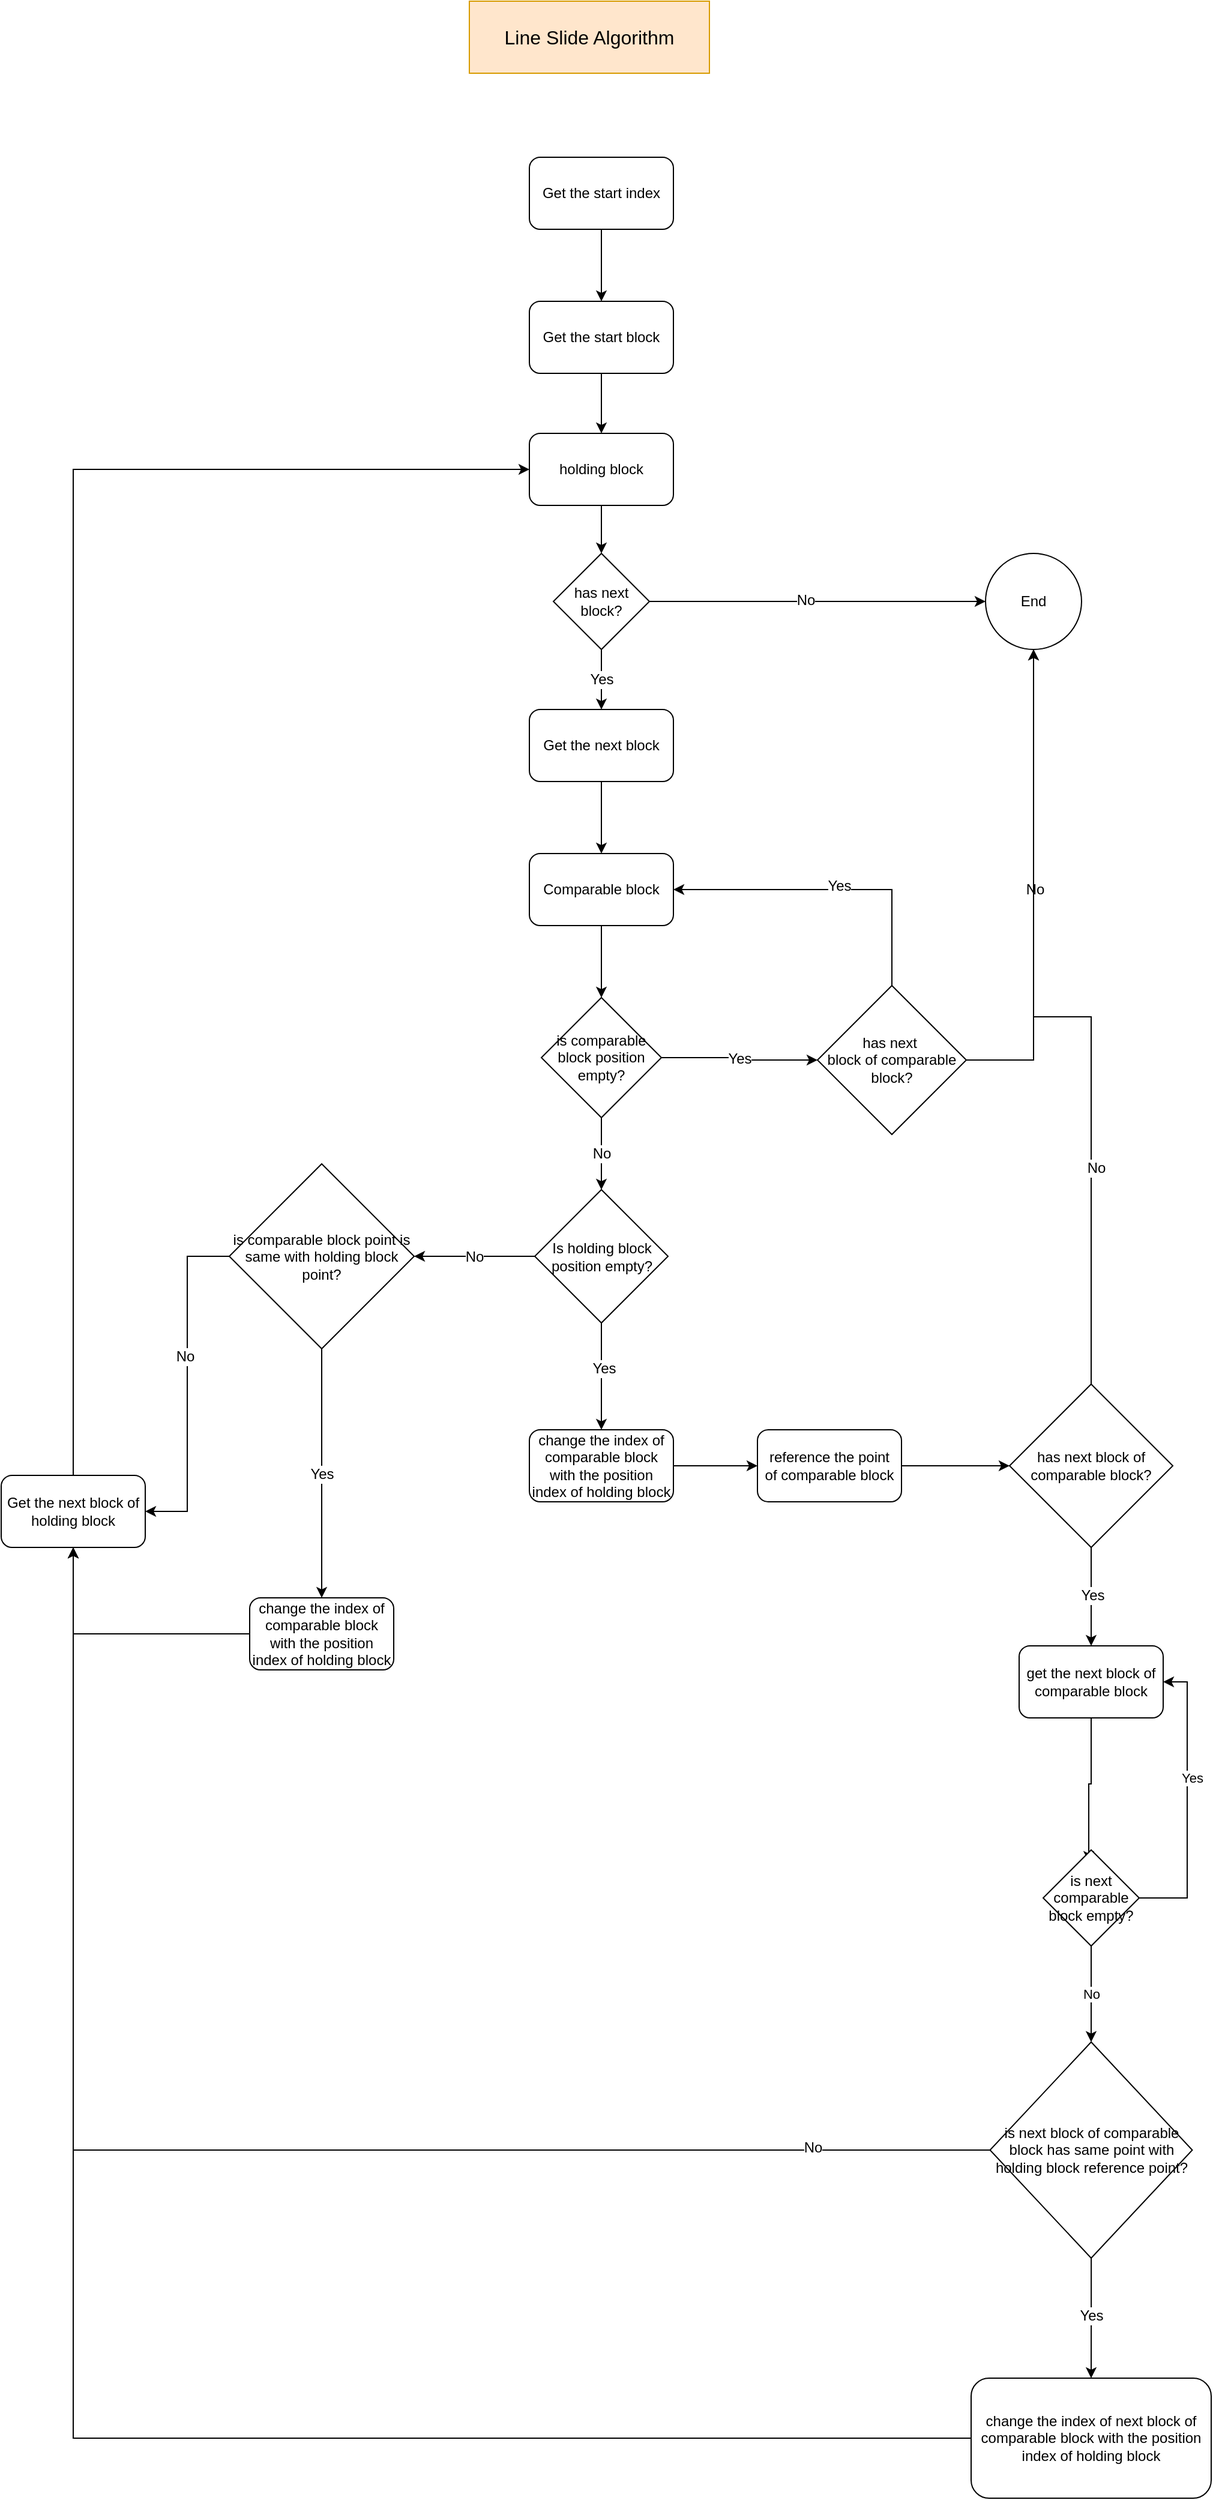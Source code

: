 <mxfile version="13.6.2" type="device" pages="3"><diagram id="ZzFVRh36wRYiBfcwhVt5" name="Line Slide"><mxGraphModel dx="1106" dy="860" grid="1" gridSize="10" guides="1" tooltips="1" connect="1" arrows="1" fold="1" page="1" pageScale="1" pageWidth="1654" pageHeight="2336" math="0" shadow="0"><root><mxCell id="0"/><mxCell id="1" parent="0"/><mxCell id="X-fwIUS6cwIM2r3pdUAb-48" style="edgeStyle=orthogonalEdgeStyle;rounded=0;orthogonalLoop=1;jettySize=auto;html=1;fontSize=12;" parent="1" source="X-fwIUS6cwIM2r3pdUAb-46" target="X-fwIUS6cwIM2r3pdUAb-47" edge="1"><mxGeometry relative="1" as="geometry"/></mxCell><mxCell id="X-fwIUS6cwIM2r3pdUAb-46" value="Get the start index" style="rounded=1;whiteSpace=wrap;html=1;fontSize=12;" parent="1" vertex="1"><mxGeometry x="640" y="220" width="120" height="60" as="geometry"/></mxCell><mxCell id="X-fwIUS6cwIM2r3pdUAb-50" style="edgeStyle=orthogonalEdgeStyle;rounded=0;orthogonalLoop=1;jettySize=auto;html=1;fontSize=12;" parent="1" source="X-fwIUS6cwIM2r3pdUAb-47" target="X-fwIUS6cwIM2r3pdUAb-49" edge="1"><mxGeometry relative="1" as="geometry"/></mxCell><mxCell id="X-fwIUS6cwIM2r3pdUAb-47" value="Get the start block" style="rounded=1;whiteSpace=wrap;html=1;fontSize=12;" parent="1" vertex="1"><mxGeometry x="640" y="340" width="120" height="60" as="geometry"/></mxCell><mxCell id="X-fwIUS6cwIM2r3pdUAb-52" style="edgeStyle=orthogonalEdgeStyle;rounded=0;orthogonalLoop=1;jettySize=auto;html=1;entryX=0.5;entryY=0;entryDx=0;entryDy=0;fontSize=12;" parent="1" source="X-fwIUS6cwIM2r3pdUAb-49" target="X-fwIUS6cwIM2r3pdUAb-51" edge="1"><mxGeometry relative="1" as="geometry"/></mxCell><mxCell id="X-fwIUS6cwIM2r3pdUAb-49" value="holding block" style="rounded=1;whiteSpace=wrap;html=1;fontSize=12;" parent="1" vertex="1"><mxGeometry x="640" y="450" width="120" height="60" as="geometry"/></mxCell><mxCell id="X-fwIUS6cwIM2r3pdUAb-54" style="edgeStyle=orthogonalEdgeStyle;rounded=0;orthogonalLoop=1;jettySize=auto;html=1;fontSize=12;" parent="1" source="X-fwIUS6cwIM2r3pdUAb-51" target="X-fwIUS6cwIM2r3pdUAb-53" edge="1"><mxGeometry relative="1" as="geometry"/></mxCell><mxCell id="X-fwIUS6cwIM2r3pdUAb-55" value="No" style="edgeLabel;html=1;align=center;verticalAlign=middle;resizable=0;points=[];fontSize=12;" parent="X-fwIUS6cwIM2r3pdUAb-54" vertex="1" connectable="0"><mxGeometry x="-0.075" y="1" relative="1" as="geometry"><mxPoint as="offset"/></mxGeometry></mxCell><mxCell id="X-fwIUS6cwIM2r3pdUAb-57" value="Yes" style="edgeStyle=orthogonalEdgeStyle;rounded=0;orthogonalLoop=1;jettySize=auto;html=1;fontSize=12;" parent="1" source="X-fwIUS6cwIM2r3pdUAb-51" target="X-fwIUS6cwIM2r3pdUAb-56" edge="1"><mxGeometry relative="1" as="geometry"/></mxCell><mxCell id="X-fwIUS6cwIM2r3pdUAb-51" value="has next&lt;br&gt;block?" style="rhombus;whiteSpace=wrap;html=1;fontSize=12;" parent="1" vertex="1"><mxGeometry x="660" y="550" width="80" height="80" as="geometry"/></mxCell><mxCell id="X-fwIUS6cwIM2r3pdUAb-53" value="End" style="ellipse;whiteSpace=wrap;html=1;aspect=fixed;fontSize=12;" parent="1" vertex="1"><mxGeometry x="1020" y="550" width="80" height="80" as="geometry"/></mxCell><mxCell id="X-fwIUS6cwIM2r3pdUAb-59" style="edgeStyle=orthogonalEdgeStyle;rounded=0;orthogonalLoop=1;jettySize=auto;html=1;fontSize=12;" parent="1" source="X-fwIUS6cwIM2r3pdUAb-56" target="X-fwIUS6cwIM2r3pdUAb-58" edge="1"><mxGeometry relative="1" as="geometry"/></mxCell><mxCell id="X-fwIUS6cwIM2r3pdUAb-56" value="Get the next block" style="rounded=1;whiteSpace=wrap;html=1;fontSize=12;" parent="1" vertex="1"><mxGeometry x="640" y="680" width="120" height="60" as="geometry"/></mxCell><mxCell id="X-fwIUS6cwIM2r3pdUAb-61" style="edgeStyle=orthogonalEdgeStyle;rounded=0;orthogonalLoop=1;jettySize=auto;html=1;entryX=0.5;entryY=0;entryDx=0;entryDy=0;fontSize=12;" parent="1" source="X-fwIUS6cwIM2r3pdUAb-58" target="X-fwIUS6cwIM2r3pdUAb-60" edge="1"><mxGeometry relative="1" as="geometry"/></mxCell><mxCell id="X-fwIUS6cwIM2r3pdUAb-58" value="Comparable block" style="rounded=1;whiteSpace=wrap;html=1;fontSize=12;" parent="1" vertex="1"><mxGeometry x="640" y="800" width="120" height="60" as="geometry"/></mxCell><mxCell id="X-fwIUS6cwIM2r3pdUAb-63" value="Yes" style="edgeStyle=orthogonalEdgeStyle;rounded=0;orthogonalLoop=1;jettySize=auto;html=1;entryX=0;entryY=0.5;entryDx=0;entryDy=0;fontSize=12;" parent="1" source="X-fwIUS6cwIM2r3pdUAb-60" target="X-fwIUS6cwIM2r3pdUAb-62" edge="1"><mxGeometry relative="1" as="geometry"/></mxCell><mxCell id="X-fwIUS6cwIM2r3pdUAb-69" value="No" style="edgeStyle=orthogonalEdgeStyle;rounded=0;orthogonalLoop=1;jettySize=auto;html=1;entryX=0.5;entryY=0;entryDx=0;entryDy=0;fontSize=12;" parent="1" source="X-fwIUS6cwIM2r3pdUAb-60" target="X-fwIUS6cwIM2r3pdUAb-68" edge="1"><mxGeometry relative="1" as="geometry"/></mxCell><mxCell id="X-fwIUS6cwIM2r3pdUAb-60" value="is comparable block position empty?" style="rhombus;whiteSpace=wrap;html=1;fontSize=12;" parent="1" vertex="1"><mxGeometry x="650" y="920" width="100" height="100" as="geometry"/></mxCell><mxCell id="X-fwIUS6cwIM2r3pdUAb-64" style="edgeStyle=orthogonalEdgeStyle;rounded=0;orthogonalLoop=1;jettySize=auto;html=1;entryX=0.5;entryY=1;entryDx=0;entryDy=0;fontSize=12;" parent="1" source="X-fwIUS6cwIM2r3pdUAb-62" target="X-fwIUS6cwIM2r3pdUAb-53" edge="1"><mxGeometry relative="1" as="geometry"/></mxCell><mxCell id="X-fwIUS6cwIM2r3pdUAb-65" value="No" style="edgeLabel;html=1;align=center;verticalAlign=middle;resizable=0;points=[];fontSize=12;" parent="X-fwIUS6cwIM2r3pdUAb-64" vertex="1" connectable="0"><mxGeometry x="-0.002" y="-1" relative="1" as="geometry"><mxPoint as="offset"/></mxGeometry></mxCell><mxCell id="X-fwIUS6cwIM2r3pdUAb-66" style="edgeStyle=orthogonalEdgeStyle;rounded=0;orthogonalLoop=1;jettySize=auto;html=1;entryX=1;entryY=0.5;entryDx=0;entryDy=0;fontSize=12;" parent="1" source="X-fwIUS6cwIM2r3pdUAb-62" target="X-fwIUS6cwIM2r3pdUAb-58" edge="1"><mxGeometry relative="1" as="geometry"><Array as="points"><mxPoint x="942" y="830"/></Array></mxGeometry></mxCell><mxCell id="X-fwIUS6cwIM2r3pdUAb-67" value="Yes" style="edgeLabel;html=1;align=center;verticalAlign=middle;resizable=0;points=[];fontSize=12;" parent="X-fwIUS6cwIM2r3pdUAb-66" vertex="1" connectable="0"><mxGeometry x="-0.389" y="44" relative="1" as="geometry"><mxPoint x="-44" y="-47" as="offset"/></mxGeometry></mxCell><mxCell id="X-fwIUS6cwIM2r3pdUAb-62" value="has next&amp;nbsp;&lt;br&gt;block of comparable block?" style="rhombus;whiteSpace=wrap;html=1;fontSize=12;" parent="1" vertex="1"><mxGeometry x="880" y="910" width="124" height="124" as="geometry"/></mxCell><mxCell id="X-fwIUS6cwIM2r3pdUAb-72" style="edgeStyle=orthogonalEdgeStyle;rounded=0;orthogonalLoop=1;jettySize=auto;html=1;fontSize=12;" parent="1" source="X-fwIUS6cwIM2r3pdUAb-68" target="X-fwIUS6cwIM2r3pdUAb-70" edge="1"><mxGeometry relative="1" as="geometry"/></mxCell><mxCell id="X-fwIUS6cwIM2r3pdUAb-73" value="Yes" style="edgeLabel;html=1;align=center;verticalAlign=middle;resizable=0;points=[];fontSize=12;" parent="X-fwIUS6cwIM2r3pdUAb-72" vertex="1" connectable="0"><mxGeometry x="-0.157" y="2" relative="1" as="geometry"><mxPoint as="offset"/></mxGeometry></mxCell><mxCell id="X-fwIUS6cwIM2r3pdUAb-95" value="No" style="edgeStyle=orthogonalEdgeStyle;rounded=0;orthogonalLoop=1;jettySize=auto;html=1;fontSize=12;" parent="1" source="X-fwIUS6cwIM2r3pdUAb-68" target="X-fwIUS6cwIM2r3pdUAb-94" edge="1"><mxGeometry relative="1" as="geometry"/></mxCell><mxCell id="X-fwIUS6cwIM2r3pdUAb-68" value="Is holding block position empty?" style="rhombus;whiteSpace=wrap;html=1;fontSize=12;" parent="1" vertex="1"><mxGeometry x="644.5" y="1080" width="111" height="111" as="geometry"/></mxCell><mxCell id="X-fwIUS6cwIM2r3pdUAb-75" style="edgeStyle=orthogonalEdgeStyle;rounded=0;orthogonalLoop=1;jettySize=auto;html=1;entryX=0;entryY=0.5;entryDx=0;entryDy=0;fontSize=12;" parent="1" source="X-fwIUS6cwIM2r3pdUAb-70" target="X-fwIUS6cwIM2r3pdUAb-74" edge="1"><mxGeometry relative="1" as="geometry"/></mxCell><mxCell id="X-fwIUS6cwIM2r3pdUAb-70" value="change the index of comparable block with the position index of holding block" style="rounded=1;whiteSpace=wrap;html=1;fontSize=12;" parent="1" vertex="1"><mxGeometry x="640" y="1280" width="120" height="60" as="geometry"/></mxCell><mxCell id="X-fwIUS6cwIM2r3pdUAb-77" style="edgeStyle=orthogonalEdgeStyle;rounded=0;orthogonalLoop=1;jettySize=auto;html=1;entryX=0;entryY=0.5;entryDx=0;entryDy=0;fontSize=12;" parent="1" source="X-fwIUS6cwIM2r3pdUAb-74" target="X-fwIUS6cwIM2r3pdUAb-76" edge="1"><mxGeometry relative="1" as="geometry"/></mxCell><mxCell id="X-fwIUS6cwIM2r3pdUAb-74" value="reference the point&lt;br&gt;of comparable block" style="rounded=1;whiteSpace=wrap;html=1;fontSize=12;" parent="1" vertex="1"><mxGeometry x="830" y="1280" width="120" height="60" as="geometry"/></mxCell><mxCell id="X-fwIUS6cwIM2r3pdUAb-78" style="edgeStyle=orthogonalEdgeStyle;rounded=0;orthogonalLoop=1;jettySize=auto;html=1;fontSize=12;" parent="1" source="X-fwIUS6cwIM2r3pdUAb-76" target="X-fwIUS6cwIM2r3pdUAb-53" edge="1"><mxGeometry relative="1" as="geometry"/></mxCell><mxCell id="X-fwIUS6cwIM2r3pdUAb-79" value="No" style="edgeLabel;html=1;align=center;verticalAlign=middle;resizable=0;points=[];fontSize=12;" parent="X-fwIUS6cwIM2r3pdUAb-78" vertex="1" connectable="0"><mxGeometry x="-0.453" y="-4" relative="1" as="geometry"><mxPoint as="offset"/></mxGeometry></mxCell><mxCell id="X-fwIUS6cwIM2r3pdUAb-83" style="edgeStyle=orthogonalEdgeStyle;rounded=0;orthogonalLoop=1;jettySize=auto;html=1;fontSize=12;" parent="1" source="X-fwIUS6cwIM2r3pdUAb-76" target="X-fwIUS6cwIM2r3pdUAb-82" edge="1"><mxGeometry relative="1" as="geometry"/></mxCell><mxCell id="X-fwIUS6cwIM2r3pdUAb-84" value="Yes" style="edgeLabel;html=1;align=center;verticalAlign=middle;resizable=0;points=[];fontSize=12;" parent="X-fwIUS6cwIM2r3pdUAb-83" vertex="1" connectable="0"><mxGeometry x="-0.033" y="1" relative="1" as="geometry"><mxPoint as="offset"/></mxGeometry></mxCell><mxCell id="X-fwIUS6cwIM2r3pdUAb-76" value="has next block of comparable block?" style="rhombus;whiteSpace=wrap;html=1;fontSize=12;" parent="1" vertex="1"><mxGeometry x="1040" y="1242" width="136" height="136" as="geometry"/></mxCell><mxCell id="ajoV0PLnhh71bu_O-BYg-2" style="edgeStyle=orthogonalEdgeStyle;rounded=0;orthogonalLoop=1;jettySize=auto;html=1;entryX=0.475;entryY=0.125;entryDx=0;entryDy=0;entryPerimeter=0;" parent="1" source="X-fwIUS6cwIM2r3pdUAb-82" target="ajoV0PLnhh71bu_O-BYg-1" edge="1"><mxGeometry relative="1" as="geometry"/></mxCell><mxCell id="X-fwIUS6cwIM2r3pdUAb-82" value="get the next block of comparable block" style="rounded=1;whiteSpace=wrap;html=1;fontSize=12;" parent="1" vertex="1"><mxGeometry x="1048" y="1460" width="120" height="60" as="geometry"/></mxCell><mxCell id="X-fwIUS6cwIM2r3pdUAb-88" style="edgeStyle=orthogonalEdgeStyle;rounded=0;orthogonalLoop=1;jettySize=auto;html=1;fontSize=12;" parent="1" source="X-fwIUS6cwIM2r3pdUAb-85" target="X-fwIUS6cwIM2r3pdUAb-87" edge="1"><mxGeometry relative="1" as="geometry"/></mxCell><mxCell id="X-fwIUS6cwIM2r3pdUAb-89" value="Yes" style="edgeLabel;html=1;align=center;verticalAlign=middle;resizable=0;points=[];fontSize=12;" parent="X-fwIUS6cwIM2r3pdUAb-88" vertex="1" connectable="0"><mxGeometry x="0.002" y="-2" relative="1" as="geometry"><mxPoint x="2" y="-2" as="offset"/></mxGeometry></mxCell><mxCell id="X-fwIUS6cwIM2r3pdUAb-93" style="edgeStyle=orthogonalEdgeStyle;rounded=0;orthogonalLoop=1;jettySize=auto;html=1;entryX=0.5;entryY=1;entryDx=0;entryDy=0;fontSize=12;" parent="1" source="X-fwIUS6cwIM2r3pdUAb-85" target="X-fwIUS6cwIM2r3pdUAb-90" edge="1"><mxGeometry relative="1" as="geometry"/></mxCell><mxCell id="X-fwIUS6cwIM2r3pdUAb-101" value="No" style="edgeLabel;html=1;align=center;verticalAlign=middle;resizable=0;points=[];fontSize=12;" parent="X-fwIUS6cwIM2r3pdUAb-93" vertex="1" connectable="0"><mxGeometry x="-0.766" y="-2" relative="1" as="geometry"><mxPoint as="offset"/></mxGeometry></mxCell><mxCell id="X-fwIUS6cwIM2r3pdUAb-85" value="is next block of comparable block has same point with holding block reference point?" style="rhombus;whiteSpace=wrap;html=1;fontSize=12;" parent="1" vertex="1"><mxGeometry x="1023.75" y="1790" width="168.5" height="180" as="geometry"/></mxCell><mxCell id="X-fwIUS6cwIM2r3pdUAb-92" style="edgeStyle=orthogonalEdgeStyle;rounded=0;orthogonalLoop=1;jettySize=auto;html=1;entryX=0.5;entryY=1;entryDx=0;entryDy=0;fontSize=12;" parent="1" source="X-fwIUS6cwIM2r3pdUAb-87" target="X-fwIUS6cwIM2r3pdUAb-90" edge="1"><mxGeometry relative="1" as="geometry"/></mxCell><mxCell id="X-fwIUS6cwIM2r3pdUAb-87" value="change the index of next block of comparable block with the position index of holding block" style="rounded=1;whiteSpace=wrap;html=1;fontSize=12;" parent="1" vertex="1"><mxGeometry x="1008" y="2070" width="200" height="100" as="geometry"/></mxCell><mxCell id="X-fwIUS6cwIM2r3pdUAb-91" style="edgeStyle=orthogonalEdgeStyle;rounded=0;orthogonalLoop=1;jettySize=auto;html=1;entryX=0;entryY=0.5;entryDx=0;entryDy=0;fontSize=12;" parent="1" source="X-fwIUS6cwIM2r3pdUAb-90" target="X-fwIUS6cwIM2r3pdUAb-49" edge="1"><mxGeometry relative="1" as="geometry"><Array as="points"><mxPoint x="260" y="480"/></Array></mxGeometry></mxCell><mxCell id="X-fwIUS6cwIM2r3pdUAb-90" value="Get the next block of holding block" style="rounded=1;whiteSpace=wrap;html=1;fontSize=12;" parent="1" vertex="1"><mxGeometry x="200" y="1318" width="120" height="60" as="geometry"/></mxCell><mxCell id="X-fwIUS6cwIM2r3pdUAb-96" style="edgeStyle=orthogonalEdgeStyle;rounded=0;orthogonalLoop=1;jettySize=auto;html=1;entryX=1;entryY=0.5;entryDx=0;entryDy=0;fontSize=12;" parent="1" source="X-fwIUS6cwIM2r3pdUAb-94" target="X-fwIUS6cwIM2r3pdUAb-90" edge="1"><mxGeometry relative="1" as="geometry"/></mxCell><mxCell id="X-fwIUS6cwIM2r3pdUAb-97" value="No" style="edgeLabel;html=1;align=center;verticalAlign=middle;resizable=0;points=[];fontSize=12;" parent="X-fwIUS6cwIM2r3pdUAb-96" vertex="1" connectable="0"><mxGeometry x="-0.165" y="-2" relative="1" as="geometry"><mxPoint as="offset"/></mxGeometry></mxCell><mxCell id="X-fwIUS6cwIM2r3pdUAb-99" value="Yes" style="edgeStyle=orthogonalEdgeStyle;rounded=0;orthogonalLoop=1;jettySize=auto;html=1;fontSize=12;" parent="1" source="X-fwIUS6cwIM2r3pdUAb-94" target="X-fwIUS6cwIM2r3pdUAb-98" edge="1"><mxGeometry relative="1" as="geometry"/></mxCell><mxCell id="X-fwIUS6cwIM2r3pdUAb-94" value="is comparable block point is same with holding block point?" style="rhombus;whiteSpace=wrap;html=1;fontSize=12;" parent="1" vertex="1"><mxGeometry x="390" y="1058.5" width="154" height="154" as="geometry"/></mxCell><mxCell id="X-fwIUS6cwIM2r3pdUAb-100" style="edgeStyle=orthogonalEdgeStyle;rounded=0;orthogonalLoop=1;jettySize=auto;html=1;entryX=0.5;entryY=1;entryDx=0;entryDy=0;fontSize=12;" parent="1" source="X-fwIUS6cwIM2r3pdUAb-98" target="X-fwIUS6cwIM2r3pdUAb-90" edge="1"><mxGeometry relative="1" as="geometry"/></mxCell><mxCell id="X-fwIUS6cwIM2r3pdUAb-98" value="change the index of comparable block with the position index of holding block" style="rounded=1;whiteSpace=wrap;html=1;fontSize=12;" parent="1" vertex="1"><mxGeometry x="407" y="1420" width="120" height="60" as="geometry"/></mxCell><mxCell id="X-fwIUS6cwIM2r3pdUAb-102" value="Line Slide Algorithm" style="text;html=1;strokeColor=#d79b00;fillColor=#ffe6cc;align=center;verticalAlign=middle;whiteSpace=wrap;rounded=0;fontSize=16;" parent="1" vertex="1"><mxGeometry x="590" y="90" width="200" height="60" as="geometry"/></mxCell><mxCell id="ajoV0PLnhh71bu_O-BYg-3" value="No" style="edgeStyle=orthogonalEdgeStyle;rounded=0;orthogonalLoop=1;jettySize=auto;html=1;entryX=0.5;entryY=0;entryDx=0;entryDy=0;" parent="1" source="ajoV0PLnhh71bu_O-BYg-1" target="X-fwIUS6cwIM2r3pdUAb-85" edge="1"><mxGeometry relative="1" as="geometry"/></mxCell><mxCell id="ajoV0PLnhh71bu_O-BYg-4" style="edgeStyle=orthogonalEdgeStyle;rounded=0;orthogonalLoop=1;jettySize=auto;html=1;entryX=1;entryY=0.5;entryDx=0;entryDy=0;" parent="1" source="ajoV0PLnhh71bu_O-BYg-1" target="X-fwIUS6cwIM2r3pdUAb-82" edge="1"><mxGeometry relative="1" as="geometry"><Array as="points"><mxPoint x="1188" y="1670"/><mxPoint x="1188" y="1490"/></Array></mxGeometry></mxCell><mxCell id="ajoV0PLnhh71bu_O-BYg-5" value="Yes" style="edgeLabel;html=1;align=center;verticalAlign=middle;resizable=0;points=[];" parent="ajoV0PLnhh71bu_O-BYg-4" vertex="1" connectable="0"><mxGeometry x="0.181" y="-4" relative="1" as="geometry"><mxPoint y="1" as="offset"/></mxGeometry></mxCell><mxCell id="ajoV0PLnhh71bu_O-BYg-1" value="is next comparable block empty?" style="rhombus;whiteSpace=wrap;html=1;" parent="1" vertex="1"><mxGeometry x="1068" y="1630" width="80" height="80" as="geometry"/></mxCell></root></mxGraphModel></diagram><diagram id="fwwt5vDEo8CUs3CdFZo0" name="Line Merge"><mxGraphModel dx="2765" dy="2150" grid="1" gridSize="10" guides="1" tooltips="1" connect="1" arrows="1" fold="1" page="1" pageScale="1" pageWidth="1654" pageHeight="2336" math="0" shadow="0"><root><mxCell id="HQqRAexQuJP1EkWd1IK6-0"/><mxCell id="HQqRAexQuJP1EkWd1IK6-1" parent="HQqRAexQuJP1EkWd1IK6-0"/><mxCell id="HQqRAexQuJP1EkWd1IK6-5" style="edgeStyle=orthogonalEdgeStyle;rounded=0;orthogonalLoop=1;jettySize=auto;html=1;entryX=0.5;entryY=0;entryDx=0;entryDy=0;" parent="HQqRAexQuJP1EkWd1IK6-1" source="HQqRAexQuJP1EkWd1IK6-2" target="HQqRAexQuJP1EkWd1IK6-4" edge="1"><mxGeometry relative="1" as="geometry"/></mxCell><mxCell id="HQqRAexQuJP1EkWd1IK6-2" value="get the block" style="rounded=1;whiteSpace=wrap;html=1;" parent="HQqRAexQuJP1EkWd1IK6-1" vertex="1"><mxGeometry x="790" y="370" width="120" height="60" as="geometry"/></mxCell><mxCell id="HQqRAexQuJP1EkWd1IK6-11" style="edgeStyle=orthogonalEdgeStyle;rounded=0;orthogonalLoop=1;jettySize=auto;html=1;entryX=0;entryY=0.5;entryDx=0;entryDy=0;" parent="HQqRAexQuJP1EkWd1IK6-1" source="HQqRAexQuJP1EkWd1IK6-4" target="HQqRAexQuJP1EkWd1IK6-6" edge="1"><mxGeometry relative="1" as="geometry"/></mxCell><mxCell id="HQqRAexQuJP1EkWd1IK6-22" value="Yes" style="edgeLabel;html=1;align=center;verticalAlign=middle;resizable=0;points=[];" parent="HQqRAexQuJP1EkWd1IK6-11" vertex="1" connectable="0"><mxGeometry x="-0.233" relative="1" as="geometry"><mxPoint as="offset"/></mxGeometry></mxCell><mxCell id="vweOjJTCeNm9kH2-v5rA-1" value="No" style="edgeStyle=orthogonalEdgeStyle;rounded=0;orthogonalLoop=1;jettySize=auto;html=1;" parent="HQqRAexQuJP1EkWd1IK6-1" source="HQqRAexQuJP1EkWd1IK6-4" target="vweOjJTCeNm9kH2-v5rA-0" edge="1"><mxGeometry relative="1" as="geometry"/></mxCell><mxCell id="HQqRAexQuJP1EkWd1IK6-4" value="is block&lt;br&gt;&amp;nbsp;empty" style="rhombus;whiteSpace=wrap;html=1;" parent="HQqRAexQuJP1EkWd1IK6-1" vertex="1"><mxGeometry x="810" y="510" width="80" height="80" as="geometry"/></mxCell><mxCell id="HQqRAexQuJP1EkWd1IK6-9" style="edgeStyle=orthogonalEdgeStyle;rounded=0;orthogonalLoop=1;jettySize=auto;html=1;" parent="HQqRAexQuJP1EkWd1IK6-1" source="HQqRAexQuJP1EkWd1IK6-6" target="HQqRAexQuJP1EkWd1IK6-8" edge="1"><mxGeometry relative="1" as="geometry"/></mxCell><mxCell id="HQqRAexQuJP1EkWd1IK6-10" value="No" style="edgeLabel;html=1;align=center;verticalAlign=middle;resizable=0;points=[];" parent="HQqRAexQuJP1EkWd1IK6-9" vertex="1" connectable="0"><mxGeometry x="-0.106" y="1" relative="1" as="geometry"><mxPoint as="offset"/></mxGeometry></mxCell><mxCell id="HQqRAexQuJP1EkWd1IK6-16" style="edgeStyle=orthogonalEdgeStyle;rounded=0;orthogonalLoop=1;jettySize=auto;html=1;entryX=0.5;entryY=1;entryDx=0;entryDy=0;" parent="HQqRAexQuJP1EkWd1IK6-1" source="HQqRAexQuJP1EkWd1IK6-6" target="HQqRAexQuJP1EkWd1IK6-15" edge="1"><mxGeometry relative="1" as="geometry"/></mxCell><mxCell id="HQqRAexQuJP1EkWd1IK6-17" value="Yes" style="edgeLabel;html=1;align=center;verticalAlign=middle;resizable=0;points=[];" parent="HQqRAexQuJP1EkWd1IK6-16" vertex="1" connectable="0"><mxGeometry x="-0.087" y="-1" relative="1" as="geometry"><mxPoint as="offset"/></mxGeometry></mxCell><mxCell id="HQqRAexQuJP1EkWd1IK6-6" value="has next&amp;nbsp;&lt;br&gt;block" style="rhombus;whiteSpace=wrap;html=1;" parent="HQqRAexQuJP1EkWd1IK6-1" vertex="1"><mxGeometry x="1030" y="510" width="80" height="80" as="geometry"/></mxCell><mxCell id="HQqRAexQuJP1EkWd1IK6-8" value="end" style="ellipse;whiteSpace=wrap;html=1;aspect=fixed;" parent="HQqRAexQuJP1EkWd1IK6-1" vertex="1"><mxGeometry x="1140" y="650" width="80" height="80" as="geometry"/></mxCell><mxCell id="HQqRAexQuJP1EkWd1IK6-18" style="edgeStyle=orthogonalEdgeStyle;rounded=0;orthogonalLoop=1;jettySize=auto;html=1;entryX=1;entryY=0.5;entryDx=0;entryDy=0;" parent="HQqRAexQuJP1EkWd1IK6-1" source="HQqRAexQuJP1EkWd1IK6-15" target="HQqRAexQuJP1EkWd1IK6-2" edge="1"><mxGeometry relative="1" as="geometry"/></mxCell><mxCell id="HQqRAexQuJP1EkWd1IK6-15" value="Get The next block" style="rounded=1;whiteSpace=wrap;html=1;" parent="HQqRAexQuJP1EkWd1IK6-1" vertex="1"><mxGeometry x="1010" y="370" width="120" height="60" as="geometry"/></mxCell><mxCell id="HQqRAexQuJP1EkWd1IK6-21" style="edgeStyle=orthogonalEdgeStyle;rounded=0;orthogonalLoop=1;jettySize=auto;html=1;entryX=0.5;entryY=0;entryDx=0;entryDy=0;" parent="HQqRAexQuJP1EkWd1IK6-1" source="HQqRAexQuJP1EkWd1IK6-20" target="HQqRAexQuJP1EkWd1IK6-2" edge="1"><mxGeometry relative="1" as="geometry"/></mxCell><mxCell id="HQqRAexQuJP1EkWd1IK6-20" value="Get the first block" style="ellipse;whiteSpace=wrap;html=1;" parent="HQqRAexQuJP1EkWd1IK6-1" vertex="1"><mxGeometry x="790" y="230" width="120" height="80" as="geometry"/></mxCell><mxCell id="vweOjJTCeNm9kH2-v5rA-2" style="edgeStyle=orthogonalEdgeStyle;rounded=0;orthogonalLoop=1;jettySize=auto;html=1;entryX=0.5;entryY=1;entryDx=0;entryDy=0;" parent="HQqRAexQuJP1EkWd1IK6-1" source="vweOjJTCeNm9kH2-v5rA-0" target="HQqRAexQuJP1EkWd1IK6-6" edge="1"><mxGeometry relative="1" as="geometry"/></mxCell><mxCell id="vweOjJTCeNm9kH2-v5rA-3" value="No" style="edgeLabel;html=1;align=center;verticalAlign=middle;resizable=0;points=[];" parent="vweOjJTCeNm9kH2-v5rA-2" vertex="1" connectable="0"><mxGeometry x="-0.436" y="-1" relative="1" as="geometry"><mxPoint as="offset"/></mxGeometry></mxCell><mxCell id="vweOjJTCeNm9kH2-v5rA-5" style="edgeStyle=orthogonalEdgeStyle;rounded=0;orthogonalLoop=1;jettySize=auto;html=1;entryX=0.5;entryY=0;entryDx=0;entryDy=0;" parent="HQqRAexQuJP1EkWd1IK6-1" source="vweOjJTCeNm9kH2-v5rA-0" target="vweOjJTCeNm9kH2-v5rA-4" edge="1"><mxGeometry relative="1" as="geometry"/></mxCell><mxCell id="vweOjJTCeNm9kH2-v5rA-19" value="yes" style="edgeLabel;html=1;align=center;verticalAlign=middle;resizable=0;points=[];" parent="vweOjJTCeNm9kH2-v5rA-5" vertex="1" connectable="0"><mxGeometry x="-0.317" y="3" relative="1" as="geometry"><mxPoint as="offset"/></mxGeometry></mxCell><mxCell id="vweOjJTCeNm9kH2-v5rA-0" value="is block&amp;nbsp;&lt;br&gt;detached?" style="rhombus;whiteSpace=wrap;html=1;" parent="HQqRAexQuJP1EkWd1IK6-1" vertex="1"><mxGeometry x="810" y="640" width="80" height="80" as="geometry"/></mxCell><mxCell id="vweOjJTCeNm9kH2-v5rA-7" style="edgeStyle=orthogonalEdgeStyle;rounded=0;orthogonalLoop=1;jettySize=auto;html=1;entryX=0.5;entryY=0;entryDx=0;entryDy=0;" parent="HQqRAexQuJP1EkWd1IK6-1" source="vweOjJTCeNm9kH2-v5rA-4" target="vweOjJTCeNm9kH2-v5rA-6" edge="1"><mxGeometry relative="1" as="geometry"/></mxCell><mxCell id="vweOjJTCeNm9kH2-v5rA-4" value="get actual position block of this current block" style="rounded=1;whiteSpace=wrap;html=1;" parent="HQqRAexQuJP1EkWd1IK6-1" vertex="1"><mxGeometry x="790" y="760" width="120" height="60" as="geometry"/></mxCell><mxCell id="vweOjJTCeNm9kH2-v5rA-9" style="edgeStyle=orthogonalEdgeStyle;rounded=0;orthogonalLoop=1;jettySize=auto;html=1;" parent="HQqRAexQuJP1EkWd1IK6-1" source="vweOjJTCeNm9kH2-v5rA-6" target="vweOjJTCeNm9kH2-v5rA-8" edge="1"><mxGeometry relative="1" as="geometry"/></mxCell><mxCell id="vweOjJTCeNm9kH2-v5rA-10" value="Yes" style="edgeLabel;html=1;align=center;verticalAlign=middle;resizable=0;points=[];" parent="vweOjJTCeNm9kH2-v5rA-9" vertex="1" connectable="0"><mxGeometry x="0.006" y="1" relative="1" as="geometry"><mxPoint as="offset"/></mxGeometry></mxCell><mxCell id="vweOjJTCeNm9kH2-v5rA-12" value="No" style="edgeStyle=orthogonalEdgeStyle;rounded=0;orthogonalLoop=1;jettySize=auto;html=1;" parent="HQqRAexQuJP1EkWd1IK6-1" source="vweOjJTCeNm9kH2-v5rA-6" target="vweOjJTCeNm9kH2-v5rA-11" edge="1"><mxGeometry relative="1" as="geometry"/></mxCell><mxCell id="vweOjJTCeNm9kH2-v5rA-6" value="is actual position block empty?" style="rhombus;whiteSpace=wrap;html=1;" parent="HQqRAexQuJP1EkWd1IK6-1" vertex="1"><mxGeometry x="810" y="870" width="80" height="80" as="geometry"/></mxCell><mxCell id="vweOjJTCeNm9kH2-v5rA-21" style="edgeStyle=orthogonalEdgeStyle;rounded=0;orthogonalLoop=1;jettySize=auto;html=1;entryX=0.5;entryY=1;entryDx=0;entryDy=0;" parent="HQqRAexQuJP1EkWd1IK6-1" source="vweOjJTCeNm9kH2-v5rA-8" target="HQqRAexQuJP1EkWd1IK6-6" edge="1"><mxGeometry relative="1" as="geometry"/></mxCell><mxCell id="vweOjJTCeNm9kH2-v5rA-8" value="Change actual position block with current block and make current block empty" style="rounded=1;whiteSpace=wrap;html=1;" parent="HQqRAexQuJP1EkWd1IK6-1" vertex="1"><mxGeometry x="480" y="1328" width="160" height="80" as="geometry"/></mxCell><mxCell id="vweOjJTCeNm9kH2-v5rA-13" style="edgeStyle=orthogonalEdgeStyle;rounded=0;orthogonalLoop=1;jettySize=auto;html=1;" parent="HQqRAexQuJP1EkWd1IK6-1" source="vweOjJTCeNm9kH2-v5rA-11" target="HQqRAexQuJP1EkWd1IK6-6" edge="1"><mxGeometry relative="1" as="geometry"/></mxCell><mxCell id="vweOjJTCeNm9kH2-v5rA-14" value="No" style="edgeLabel;html=1;align=center;verticalAlign=middle;resizable=0;points=[];" parent="vweOjJTCeNm9kH2-v5rA-13" vertex="1" connectable="0"><mxGeometry x="0.104" y="1" relative="1" as="geometry"><mxPoint as="offset"/></mxGeometry></mxCell><mxCell id="vweOjJTCeNm9kH2-v5rA-15" value="No" style="edgeLabel;html=1;align=center;verticalAlign=middle;resizable=0;points=[];" parent="vweOjJTCeNm9kH2-v5rA-13" vertex="1" connectable="0"><mxGeometry x="-0.793" y="-5" relative="1" as="geometry"><mxPoint as="offset"/></mxGeometry></mxCell><mxCell id="vweOjJTCeNm9kH2-v5rA-17" style="edgeStyle=orthogonalEdgeStyle;rounded=0;orthogonalLoop=1;jettySize=auto;html=1;" parent="HQqRAexQuJP1EkWd1IK6-1" source="vweOjJTCeNm9kH2-v5rA-11" target="vweOjJTCeNm9kH2-v5rA-16" edge="1"><mxGeometry relative="1" as="geometry"/></mxCell><mxCell id="vweOjJTCeNm9kH2-v5rA-20" value="yes" style="edgeLabel;html=1;align=center;verticalAlign=middle;resizable=0;points=[];" parent="vweOjJTCeNm9kH2-v5rA-17" vertex="1" connectable="0"><mxGeometry x="-0.283" relative="1" as="geometry"><mxPoint as="offset"/></mxGeometry></mxCell><mxCell id="vweOjJTCeNm9kH2-v5rA-11" value="is actual position block has same point ?" style="rhombus;whiteSpace=wrap;html=1;" parent="HQqRAexQuJP1EkWd1IK6-1" vertex="1"><mxGeometry x="795" y="1020" width="110" height="110" as="geometry"/></mxCell><mxCell id="vweOjJTCeNm9kH2-v5rA-18" style="edgeStyle=orthogonalEdgeStyle;rounded=0;orthogonalLoop=1;jettySize=auto;html=1;entryX=0.5;entryY=1;entryDx=0;entryDy=0;" parent="HQqRAexQuJP1EkWd1IK6-1" source="vweOjJTCeNm9kH2-v5rA-16" target="HQqRAexQuJP1EkWd1IK6-6" edge="1"><mxGeometry relative="1" as="geometry"/></mxCell><mxCell id="vweOjJTCeNm9kH2-v5rA-16" value="Merge with actual position block and make current block empty" style="rounded=1;whiteSpace=wrap;html=1;" parent="HQqRAexQuJP1EkWd1IK6-1" vertex="1"><mxGeometry x="790" y="1210" width="120" height="60" as="geometry"/></mxCell><mxCell id="lcOcdfp1po0gIGcOTQiw-0" value="Merge" style="text;html=1;strokeColor=none;fillColor=none;align=center;verticalAlign=middle;whiteSpace=wrap;rounded=0;fontSize=19;" parent="HQqRAexQuJP1EkWd1IK6-1" vertex="1"><mxGeometry x="830" y="150" width="40" height="20" as="geometry"/></mxCell></root></mxGraphModel></diagram><diagram id="7P5JmJP2nV50rXiPL_19" name="Line Merge"><mxGraphModel dx="1113" dy="800" grid="1" gridSize="10" guides="1" tooltips="1" connect="1" arrows="1" fold="1" page="1" pageScale="1" pageWidth="1654" pageHeight="2336" math="0" shadow="0"><root><mxCell id="FEBTtrXRJdNM0XSqyo3--0"/><mxCell id="FEBTtrXRJdNM0XSqyo3--1" parent="FEBTtrXRJdNM0XSqyo3--0"/><mxCell id="FEBTtrXRJdNM0XSqyo3--2" value="Merge Only" style="text;html=1;strokeColor=none;fillColor=none;align=center;verticalAlign=middle;whiteSpace=wrap;rounded=0;fontSize=19;" vertex="1" parent="FEBTtrXRJdNM0XSqyo3--1"><mxGeometry x="847" y="140" width="40" height="20" as="geometry"/></mxCell><mxCell id="FEBTtrXRJdNM0XSqyo3--3" style="edgeStyle=orthogonalEdgeStyle;rounded=0;orthogonalLoop=1;jettySize=auto;html=1;" edge="1" source="FEBTtrXRJdNM0XSqyo3--4" target="FEBTtrXRJdNM0XSqyo3--6" parent="FEBTtrXRJdNM0XSqyo3--1"><mxGeometry relative="1" as="geometry"/></mxCell><mxCell id="FEBTtrXRJdNM0XSqyo3--4" value="Get the first block" style="ellipse;whiteSpace=wrap;html=1;" vertex="1" parent="FEBTtrXRJdNM0XSqyo3--1"><mxGeometry x="807" y="220" width="120" height="80" as="geometry"/></mxCell><mxCell id="FEBTtrXRJdNM0XSqyo3--5" style="edgeStyle=orthogonalEdgeStyle;rounded=0;orthogonalLoop=1;jettySize=auto;html=1;" edge="1" source="FEBTtrXRJdNM0XSqyo3--6" target="FEBTtrXRJdNM0XSqyo3--11" parent="FEBTtrXRJdNM0XSqyo3--1"><mxGeometry relative="1" as="geometry"/></mxCell><mxCell id="FEBTtrXRJdNM0XSqyo3--6" value="holding block" style="ellipse;whiteSpace=wrap;html=1;" vertex="1" parent="FEBTtrXRJdNM0XSqyo3--1"><mxGeometry x="807" y="350" width="120" height="80" as="geometry"/></mxCell><mxCell id="FEBTtrXRJdNM0XSqyo3--7" value="end" style="ellipse;whiteSpace=wrap;html=1;aspect=fixed;" vertex="1" parent="FEBTtrXRJdNM0XSqyo3--1"><mxGeometry x="477" y="650" width="80" height="80" as="geometry"/></mxCell><mxCell id="FEBTtrXRJdNM0XSqyo3--8" value="Yes" style="edgeStyle=orthogonalEdgeStyle;rounded=0;orthogonalLoop=1;jettySize=auto;html=1;entryX=1;entryY=0.5;entryDx=0;entryDy=0;" edge="1" source="FEBTtrXRJdNM0XSqyo3--11" target="FEBTtrXRJdNM0XSqyo3--16" parent="FEBTtrXRJdNM0XSqyo3--1"><mxGeometry relative="1" as="geometry"/></mxCell><mxCell id="FEBTtrXRJdNM0XSqyo3--9" style="edgeStyle=orthogonalEdgeStyle;rounded=0;orthogonalLoop=1;jettySize=auto;html=1;" edge="1" source="FEBTtrXRJdNM0XSqyo3--11" target="FEBTtrXRJdNM0XSqyo3--20" parent="FEBTtrXRJdNM0XSqyo3--1"><mxGeometry relative="1" as="geometry"/></mxCell><mxCell id="FEBTtrXRJdNM0XSqyo3--10" value="No" style="edgeLabel;html=1;align=center;verticalAlign=middle;resizable=0;points=[];" vertex="1" connectable="0" parent="FEBTtrXRJdNM0XSqyo3--9"><mxGeometry x="-0.209" y="1" relative="1" as="geometry"><mxPoint as="offset"/></mxGeometry></mxCell><mxCell id="FEBTtrXRJdNM0XSqyo3--11" value="is Empty" style="rhombus;whiteSpace=wrap;html=1;" vertex="1" parent="FEBTtrXRJdNM0XSqyo3--1"><mxGeometry x="827" y="490" width="80" height="80" as="geometry"/></mxCell><mxCell id="FEBTtrXRJdNM0XSqyo3--12" style="edgeStyle=orthogonalEdgeStyle;rounded=0;orthogonalLoop=1;jettySize=auto;html=1;entryX=0;entryY=0.5;entryDx=0;entryDy=0;" edge="1" source="FEBTtrXRJdNM0XSqyo3--16" target="FEBTtrXRJdNM0XSqyo3--6" parent="FEBTtrXRJdNM0XSqyo3--1"><mxGeometry relative="1" as="geometry"><Array as="points"><mxPoint x="717" y="530"/><mxPoint x="717" y="390"/></Array></mxGeometry></mxCell><mxCell id="FEBTtrXRJdNM0XSqyo3--13" value="Yes" style="edgeLabel;html=1;align=center;verticalAlign=middle;resizable=0;points=[];" vertex="1" connectable="0" parent="FEBTtrXRJdNM0XSqyo3--12"><mxGeometry x="-0.005" relative="1" as="geometry"><mxPoint as="offset"/></mxGeometry></mxCell><mxCell id="FEBTtrXRJdNM0XSqyo3--14" style="edgeStyle=orthogonalEdgeStyle;rounded=0;orthogonalLoop=1;jettySize=auto;html=1;" edge="1" source="FEBTtrXRJdNM0XSqyo3--16" target="FEBTtrXRJdNM0XSqyo3--7" parent="FEBTtrXRJdNM0XSqyo3--1"><mxGeometry relative="1" as="geometry"/></mxCell><mxCell id="FEBTtrXRJdNM0XSqyo3--15" value="No" style="edgeLabel;html=1;align=center;verticalAlign=middle;resizable=0;points=[];" vertex="1" connectable="0" parent="FEBTtrXRJdNM0XSqyo3--14"><mxGeometry x="-0.36" y="-5" relative="1" as="geometry"><mxPoint as="offset"/></mxGeometry></mxCell><mxCell id="FEBTtrXRJdNM0XSqyo3--16" value="has next" style="rhombus;whiteSpace=wrap;html=1;" vertex="1" parent="FEBTtrXRJdNM0XSqyo3--1"><mxGeometry x="677" y="490" width="80" height="80" as="geometry"/></mxCell><mxCell id="FEBTtrXRJdNM0XSqyo3--17" style="edgeStyle=orthogonalEdgeStyle;rounded=0;orthogonalLoop=1;jettySize=auto;html=1;" edge="1" source="FEBTtrXRJdNM0XSqyo3--20" target="FEBTtrXRJdNM0XSqyo3--22" parent="FEBTtrXRJdNM0XSqyo3--1"><mxGeometry relative="1" as="geometry"/></mxCell><mxCell id="FEBTtrXRJdNM0XSqyo3--18" value="No" style="edgeLabel;html=1;align=center;verticalAlign=middle;resizable=0;points=[];" vertex="1" connectable="0" parent="FEBTtrXRJdNM0XSqyo3--17"><mxGeometry x="-0.356" y="3" relative="1" as="geometry"><mxPoint as="offset"/></mxGeometry></mxCell><mxCell id="FEBTtrXRJdNM0XSqyo3--19" style="edgeStyle=orthogonalEdgeStyle;rounded=0;orthogonalLoop=1;jettySize=auto;html=1;" edge="1" source="FEBTtrXRJdNM0XSqyo3--20" target="FEBTtrXRJdNM0XSqyo3--24" parent="FEBTtrXRJdNM0XSqyo3--1"><mxGeometry relative="1" as="geometry"/></mxCell><mxCell id="FEBTtrXRJdNM0XSqyo3--51" value="yes" style="edgeLabel;html=1;align=center;verticalAlign=middle;resizable=0;points=[];" vertex="1" connectable="0" parent="FEBTtrXRJdNM0XSqyo3--19"><mxGeometry x="-0.252" y="3" relative="1" as="geometry"><mxPoint as="offset"/></mxGeometry></mxCell><mxCell id="FEBTtrXRJdNM0XSqyo3--20" value="has next" style="rhombus;whiteSpace=wrap;html=1;" vertex="1" parent="FEBTtrXRJdNM0XSqyo3--1"><mxGeometry x="827" y="620" width="80" height="80" as="geometry"/></mxCell><mxCell id="FEBTtrXRJdNM0XSqyo3--21" style="edgeStyle=orthogonalEdgeStyle;rounded=0;orthogonalLoop=1;jettySize=auto;html=1;entryX=1;entryY=0.5;entryDx=0;entryDy=0;" edge="1" source="FEBTtrXRJdNM0XSqyo3--22" target="FEBTtrXRJdNM0XSqyo3--7" parent="FEBTtrXRJdNM0XSqyo3--1"><mxGeometry relative="1" as="geometry"/></mxCell><mxCell id="FEBTtrXRJdNM0XSqyo3--22" value="make holding block empty" style="rounded=1;whiteSpace=wrap;html=1;" vertex="1" parent="FEBTtrXRJdNM0XSqyo3--1"><mxGeometry x="627" y="660" width="120" height="60" as="geometry"/></mxCell><mxCell id="FEBTtrXRJdNM0XSqyo3--53" style="edgeStyle=orthogonalEdgeStyle;rounded=0;orthogonalLoop=1;jettySize=auto;html=1;" edge="1" parent="FEBTtrXRJdNM0XSqyo3--1" source="FEBTtrXRJdNM0XSqyo3--24" target="FEBTtrXRJdNM0XSqyo3--52"><mxGeometry relative="1" as="geometry"/></mxCell><mxCell id="FEBTtrXRJdNM0XSqyo3--24" value="Get the next block" style="rounded=1;whiteSpace=wrap;html=1;" vertex="1" parent="FEBTtrXRJdNM0XSqyo3--1"><mxGeometry x="807" y="760" width="120" height="60" as="geometry"/></mxCell><mxCell id="FEBTtrXRJdNM0XSqyo3--25" style="edgeStyle=orthogonalEdgeStyle;rounded=0;orthogonalLoop=1;jettySize=auto;html=1;entryX=0;entryY=0.5;entryDx=0;entryDy=0;" edge="1" source="FEBTtrXRJdNM0XSqyo3--29" target="FEBTtrXRJdNM0XSqyo3--31" parent="FEBTtrXRJdNM0XSqyo3--1"><mxGeometry relative="1" as="geometry"/></mxCell><mxCell id="FEBTtrXRJdNM0XSqyo3--26" value="no" style="edgeLabel;html=1;align=center;verticalAlign=middle;resizable=0;points=[];" vertex="1" connectable="0" parent="FEBTtrXRJdNM0XSqyo3--25"><mxGeometry x="-0.055" y="2" relative="1" as="geometry"><mxPoint as="offset"/></mxGeometry></mxCell><mxCell id="FEBTtrXRJdNM0XSqyo3--27" style="edgeStyle=orthogonalEdgeStyle;rounded=0;orthogonalLoop=1;jettySize=auto;html=1;" edge="1" source="FEBTtrXRJdNM0XSqyo3--29" target="FEBTtrXRJdNM0XSqyo3--35" parent="FEBTtrXRJdNM0XSqyo3--1"><mxGeometry relative="1" as="geometry"/></mxCell><mxCell id="FEBTtrXRJdNM0XSqyo3--28" value="yes" style="edgeLabel;html=1;align=center;verticalAlign=middle;resizable=0;points=[];" vertex="1" connectable="0" parent="FEBTtrXRJdNM0XSqyo3--27"><mxGeometry x="-0.247" y="1" relative="1" as="geometry"><mxPoint as="offset"/></mxGeometry></mxCell><mxCell id="FEBTtrXRJdNM0XSqyo3--29" value="is same point and detached" style="rhombus;whiteSpace=wrap;html=1;" vertex="1" parent="FEBTtrXRJdNM0XSqyo3--1"><mxGeometry x="817" y="1040" width="100" height="100" as="geometry"/></mxCell><mxCell id="FEBTtrXRJdNM0XSqyo3--30" style="edgeStyle=orthogonalEdgeStyle;rounded=0;orthogonalLoop=1;jettySize=auto;html=1;entryX=0.5;entryY=1;entryDx=0;entryDy=0;" edge="1" source="FEBTtrXRJdNM0XSqyo3--31" target="FEBTtrXRJdNM0XSqyo3--33" parent="FEBTtrXRJdNM0XSqyo3--1"><mxGeometry relative="1" as="geometry"/></mxCell><mxCell id="FEBTtrXRJdNM0XSqyo3--31" value="make current index empty" style="rounded=1;whiteSpace=wrap;html=1;" vertex="1" parent="FEBTtrXRJdNM0XSqyo3--1"><mxGeometry x="1007" y="1060" width="120" height="60" as="geometry"/></mxCell><mxCell id="FEBTtrXRJdNM0XSqyo3--32" style="edgeStyle=orthogonalEdgeStyle;rounded=0;orthogonalLoop=1;jettySize=auto;html=1;entryX=1;entryY=0.5;entryDx=0;entryDy=0;" edge="1" source="FEBTtrXRJdNM0XSqyo3--33" target="FEBTtrXRJdNM0XSqyo3--6" parent="FEBTtrXRJdNM0XSqyo3--1"><mxGeometry relative="1" as="geometry"><Array as="points"><mxPoint x="1067" y="390"/></Array></mxGeometry></mxCell><mxCell id="FEBTtrXRJdNM0XSqyo3--33" value="make next block as holding block" style="rounded=1;whiteSpace=wrap;html=1;" vertex="1" parent="FEBTtrXRJdNM0XSqyo3--1"><mxGeometry x="1007" y="750" width="120" height="60" as="geometry"/></mxCell><mxCell id="FEBTtrXRJdNM0XSqyo3--34" style="edgeStyle=orthogonalEdgeStyle;rounded=0;orthogonalLoop=1;jettySize=auto;html=1;entryX=0.5;entryY=0;entryDx=0;entryDy=0;" edge="1" source="FEBTtrXRJdNM0XSqyo3--35" target="FEBTtrXRJdNM0XSqyo3--40" parent="FEBTtrXRJdNM0XSqyo3--1"><mxGeometry relative="1" as="geometry"/></mxCell><mxCell id="FEBTtrXRJdNM0XSqyo3--35" value="get merged block" style="rounded=1;whiteSpace=wrap;html=1;" vertex="1" parent="FEBTtrXRJdNM0XSqyo3--1"><mxGeometry x="807" y="1205" width="120" height="60" as="geometry"/></mxCell><mxCell id="6dnXZdftxLhRtcbBfJJW-7" style="edgeStyle=orthogonalEdgeStyle;rounded=0;orthogonalLoop=1;jettySize=auto;html=1;" edge="1" parent="FEBTtrXRJdNM0XSqyo3--1" source="FEBTtrXRJdNM0XSqyo3--40" target="6dnXZdftxLhRtcbBfJJW-6"><mxGeometry relative="1" as="geometry"/></mxCell><mxCell id="6dnXZdftxLhRtcbBfJJW-9" value="Yes" style="edgeLabel;html=1;align=center;verticalAlign=middle;resizable=0;points=[];" vertex="1" connectable="0" parent="6dnXZdftxLhRtcbBfJJW-7"><mxGeometry x="-0.145" y="3" relative="1" as="geometry"><mxPoint as="offset"/></mxGeometry></mxCell><mxCell id="6dnXZdftxLhRtcbBfJJW-11" style="edgeStyle=orthogonalEdgeStyle;rounded=0;orthogonalLoop=1;jettySize=auto;html=1;" edge="1" parent="FEBTtrXRJdNM0XSqyo3--1" source="FEBTtrXRJdNM0XSqyo3--40" target="6dnXZdftxLhRtcbBfJJW-10"><mxGeometry relative="1" as="geometry"/></mxCell><mxCell id="6dnXZdftxLhRtcbBfJJW-12" value="No" style="edgeLabel;html=1;align=center;verticalAlign=middle;resizable=0;points=[];" vertex="1" connectable="0" parent="6dnXZdftxLhRtcbBfJJW-11"><mxGeometry x="-0.351" y="1" relative="1" as="geometry"><mxPoint as="offset"/></mxGeometry></mxCell><mxCell id="FEBTtrXRJdNM0XSqyo3--40" value="is holding block detached?" style="rhombus;whiteSpace=wrap;html=1;" vertex="1" parent="FEBTtrXRJdNM0XSqyo3--1"><mxGeometry x="827" y="1320" width="80" height="80" as="geometry"/></mxCell><mxCell id="FEBTtrXRJdNM0XSqyo3--45" style="edgeStyle=orthogonalEdgeStyle;rounded=0;orthogonalLoop=1;jettySize=auto;html=1;" edge="1" source="FEBTtrXRJdNM0XSqyo3--48" target="FEBTtrXRJdNM0XSqyo3--7" parent="FEBTtrXRJdNM0XSqyo3--1"><mxGeometry relative="1" as="geometry"/></mxCell><mxCell id="FEBTtrXRJdNM0XSqyo3--46" value="No" style="edgeLabel;html=1;align=center;verticalAlign=middle;resizable=0;points=[];" vertex="1" connectable="0" parent="FEBTtrXRJdNM0XSqyo3--45"><mxGeometry x="-0.859" y="1" relative="1" as="geometry"><mxPoint as="offset"/></mxGeometry></mxCell><mxCell id="FEBTtrXRJdNM0XSqyo3--47" style="edgeStyle=orthogonalEdgeStyle;rounded=0;orthogonalLoop=1;jettySize=auto;html=1;entryX=0.5;entryY=0;entryDx=0;entryDy=0;" edge="1" source="FEBTtrXRJdNM0XSqyo3--48" target="FEBTtrXRJdNM0XSqyo3--50" parent="FEBTtrXRJdNM0XSqyo3--1"><mxGeometry relative="1" as="geometry"/></mxCell><mxCell id="FEBTtrXRJdNM0XSqyo3--48" value="has next of next block" style="rhombus;whiteSpace=wrap;html=1;" vertex="1" parent="FEBTtrXRJdNM0XSqyo3--1"><mxGeometry x="620" y="1790" width="80" height="80" as="geometry"/></mxCell><mxCell id="FEBTtrXRJdNM0XSqyo3--49" style="edgeStyle=orthogonalEdgeStyle;rounded=0;orthogonalLoop=1;jettySize=auto;html=1;entryX=1;entryY=0.5;entryDx=0;entryDy=0;" edge="1" source="FEBTtrXRJdNM0XSqyo3--50" target="FEBTtrXRJdNM0XSqyo3--6" parent="FEBTtrXRJdNM0XSqyo3--1"><mxGeometry relative="1" as="geometry"><Array as="points"><mxPoint x="780" y="1890"/><mxPoint x="1177" y="1890"/><mxPoint x="1177" y="390"/></Array></mxGeometry></mxCell><mxCell id="FEBTtrXRJdNM0XSqyo3--50" value="make next of next block as holding block" style="rounded=1;whiteSpace=wrap;html=1;" vertex="1" parent="FEBTtrXRJdNM0XSqyo3--1"><mxGeometry x="600" y="2000" width="120" height="60" as="geometry"/></mxCell><mxCell id="FEBTtrXRJdNM0XSqyo3--54" style="edgeStyle=orthogonalEdgeStyle;rounded=0;orthogonalLoop=1;jettySize=auto;html=1;" edge="1" parent="FEBTtrXRJdNM0XSqyo3--1" source="FEBTtrXRJdNM0XSqyo3--52" target="FEBTtrXRJdNM0XSqyo3--29"><mxGeometry relative="1" as="geometry"/></mxCell><mxCell id="FEBTtrXRJdNM0XSqyo3--57" value="no" style="edgeLabel;html=1;align=center;verticalAlign=middle;resizable=0;points=[];" vertex="1" connectable="0" parent="FEBTtrXRJdNM0XSqyo3--54"><mxGeometry x="-0.359" relative="1" as="geometry"><mxPoint as="offset"/></mxGeometry></mxCell><mxCell id="6dnXZdftxLhRtcbBfJJW-1" value="Yes" style="edgeStyle=orthogonalEdgeStyle;rounded=0;orthogonalLoop=1;jettySize=auto;html=1;entryX=1;entryY=0.5;entryDx=0;entryDy=0;" edge="1" parent="FEBTtrXRJdNM0XSqyo3--1" source="FEBTtrXRJdNM0XSqyo3--52" target="6dnXZdftxLhRtcbBfJJW-0"><mxGeometry relative="1" as="geometry"/></mxCell><mxCell id="FEBTtrXRJdNM0XSqyo3--52" value="is next block&lt;br&gt;empty?" style="rhombus;whiteSpace=wrap;html=1;" vertex="1" parent="FEBTtrXRJdNM0XSqyo3--1"><mxGeometry x="817" y="870" width="100" height="100" as="geometry"/></mxCell><mxCell id="6dnXZdftxLhRtcbBfJJW-2" style="edgeStyle=orthogonalEdgeStyle;rounded=0;orthogonalLoop=1;jettySize=auto;html=1;entryX=0;entryY=0.5;entryDx=0;entryDy=0;" edge="1" parent="FEBTtrXRJdNM0XSqyo3--1" source="6dnXZdftxLhRtcbBfJJW-0" target="FEBTtrXRJdNM0XSqyo3--24"><mxGeometry relative="1" as="geometry"><Array as="points"><mxPoint x="720" y="790"/></Array></mxGeometry></mxCell><mxCell id="6dnXZdftxLhRtcbBfJJW-3" value="Yes" style="edgeLabel;html=1;align=center;verticalAlign=middle;resizable=0;points=[];" vertex="1" connectable="0" parent="6dnXZdftxLhRtcbBfJJW-2"><mxGeometry x="-0.295" y="1" relative="1" as="geometry"><mxPoint as="offset"/></mxGeometry></mxCell><mxCell id="6dnXZdftxLhRtcbBfJJW-4" style="edgeStyle=orthogonalEdgeStyle;rounded=0;orthogonalLoop=1;jettySize=auto;html=1;entryX=0.5;entryY=1;entryDx=0;entryDy=0;" edge="1" parent="FEBTtrXRJdNM0XSqyo3--1" source="6dnXZdftxLhRtcbBfJJW-0" target="FEBTtrXRJdNM0XSqyo3--22"><mxGeometry relative="1" as="geometry"><Array as="points"><mxPoint x="687" y="860"/><mxPoint x="687" y="860"/></Array></mxGeometry></mxCell><mxCell id="6dnXZdftxLhRtcbBfJJW-5" value="No" style="edgeLabel;html=1;align=center;verticalAlign=middle;resizable=0;points=[];" vertex="1" connectable="0" parent="6dnXZdftxLhRtcbBfJJW-4"><mxGeometry x="0.063" y="-1" relative="1" as="geometry"><mxPoint as="offset"/></mxGeometry></mxCell><mxCell id="6dnXZdftxLhRtcbBfJJW-0" value="has next of next block" style="rhombus;whiteSpace=wrap;html=1;" vertex="1" parent="FEBTtrXRJdNM0XSqyo3--1"><mxGeometry x="680" y="880" width="80" height="80" as="geometry"/></mxCell><mxCell id="6dnXZdftxLhRtcbBfJJW-13" style="edgeStyle=orthogonalEdgeStyle;rounded=0;orthogonalLoop=1;jettySize=auto;html=1;entryX=0;entryY=0.5;entryDx=0;entryDy=0;" edge="1" parent="FEBTtrXRJdNM0XSqyo3--1" source="6dnXZdftxLhRtcbBfJJW-6" target="6dnXZdftxLhRtcbBfJJW-10"><mxGeometry relative="1" as="geometry"/></mxCell><mxCell id="6dnXZdftxLhRtcbBfJJW-6" value="Make current position empty" style="rounded=1;whiteSpace=wrap;html=1;" vertex="1" parent="FEBTtrXRJdNM0XSqyo3--1"><mxGeometry x="600" y="1460" width="120" height="60" as="geometry"/></mxCell><mxCell id="6dnXZdftxLhRtcbBfJJW-15" style="edgeStyle=orthogonalEdgeStyle;rounded=0;orthogonalLoop=1;jettySize=auto;html=1;" edge="1" parent="FEBTtrXRJdNM0XSqyo3--1" source="6dnXZdftxLhRtcbBfJJW-10" target="6dnXZdftxLhRtcbBfJJW-14"><mxGeometry relative="1" as="geometry"/></mxCell><mxCell id="6dnXZdftxLhRtcbBfJJW-10" value="put merged block into holding block index position" style="rounded=1;whiteSpace=wrap;html=1;" vertex="1" parent="FEBTtrXRJdNM0XSqyo3--1"><mxGeometry x="807" y="1510" width="120" height="60" as="geometry"/></mxCell><mxCell id="6dnXZdftxLhRtcbBfJJW-16" style="edgeStyle=orthogonalEdgeStyle;rounded=0;orthogonalLoop=1;jettySize=auto;html=1;" edge="1" parent="FEBTtrXRJdNM0XSqyo3--1" source="6dnXZdftxLhRtcbBfJJW-14" target="FEBTtrXRJdNM0XSqyo3--48"><mxGeometry relative="1" as="geometry"/></mxCell><mxCell id="6dnXZdftxLhRtcbBfJJW-14" value="Make next block position empty" style="rounded=1;whiteSpace=wrap;html=1;" vertex="1" parent="FEBTtrXRJdNM0XSqyo3--1"><mxGeometry x="807" y="1650" width="120" height="60" as="geometry"/></mxCell></root></mxGraphModel></diagram></mxfile>